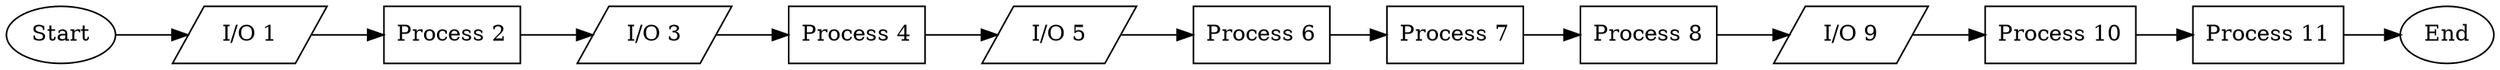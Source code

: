 // Linear Flowchart 87
digraph {
	rankdir=LR
	1 [label=Start shape=oval]
	2 [label="I/O 1" shape=parallelogram]
	1 -> 2
	3 [label="Process 2" shape=box]
	2 -> 3
	4 [label="I/O 3" shape=parallelogram]
	3 -> 4
	5 [label="Process 4" shape=box]
	4 -> 5
	6 [label="I/O 5" shape=parallelogram]
	5 -> 6
	7 [label="Process 6" shape=box]
	6 -> 7
	8 [label="Process 7" shape=box]
	7 -> 8
	9 [label="Process 8" shape=box]
	8 -> 9
	10 [label="I/O 9" shape=parallelogram]
	9 -> 10
	11 [label="Process 10" shape=box]
	10 -> 11
	12 [label="Process 11" shape=box]
	11 -> 12
	13 [label=End shape=oval]
	12 -> 13
}
